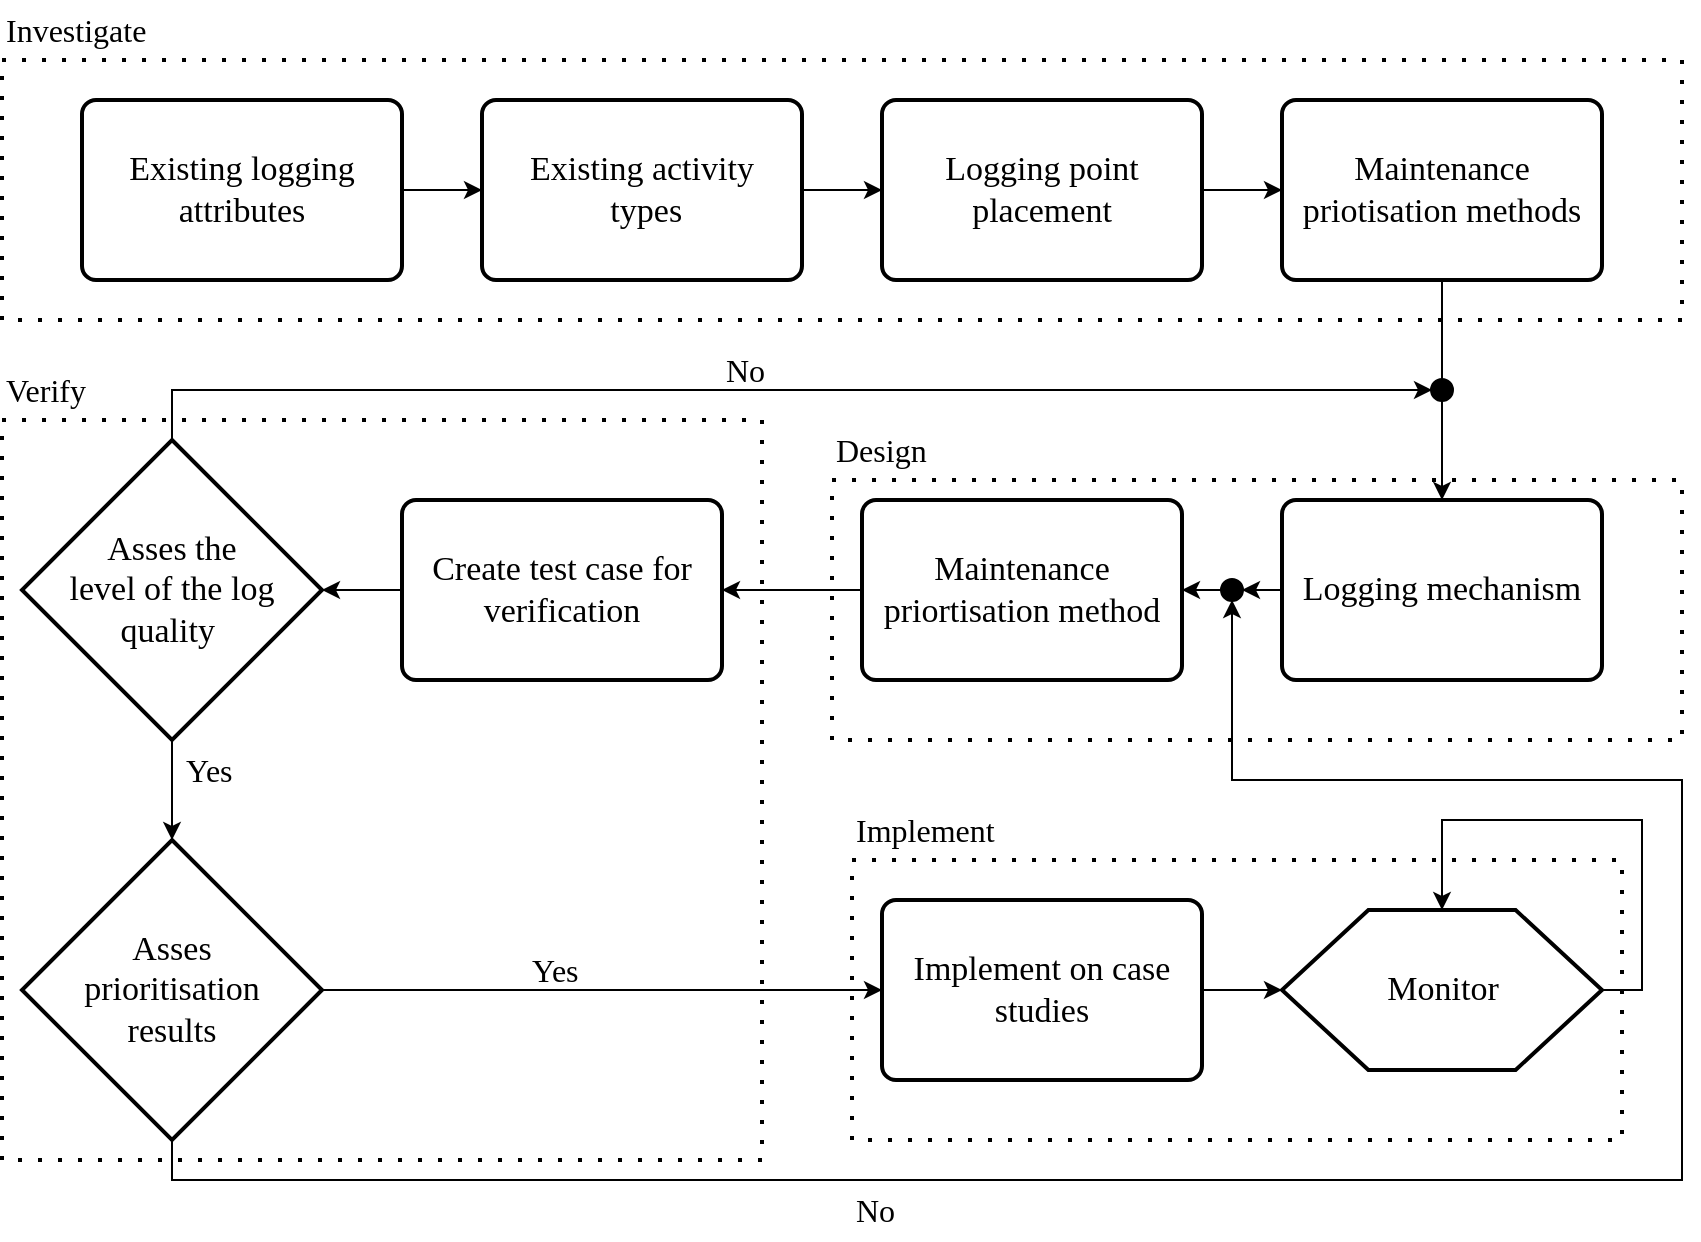 <mxfile version="20.3.0" type="device"><diagram id="U-0fV403eUzDE7zYnu7D" name="Page-1"><mxGraphModel dx="2272" dy="865" grid="1" gridSize="10" guides="1" tooltips="1" connect="1" arrows="1" fold="1" page="1" pageScale="1" pageWidth="850" pageHeight="1100" math="0" shadow="0"><root><mxCell id="0"/><mxCell id="1" parent="0"/><mxCell id="UfrXtShlHGIPYOLb9mQC-39" value="" style="rounded=0;whiteSpace=wrap;html=1;dashed=1;dashPattern=1 4;fillColor=none;strokeWidth=2;" parent="1" vertex="1"><mxGeometry x="425" y="450" width="385" height="140" as="geometry"/></mxCell><mxCell id="UfrXtShlHGIPYOLb9mQC-15" value="" style="rounded=0;whiteSpace=wrap;html=1;dashed=1;dashPattern=1 4;fillColor=none;strokeWidth=2;" parent="1" vertex="1"><mxGeometry y="230" width="380" height="370" as="geometry"/></mxCell><mxCell id="UfrXtShlHGIPYOLb9mQC-14" value="" style="rounded=0;whiteSpace=wrap;html=1;dashed=1;dashPattern=1 4;fillColor=none;strokeWidth=2;" parent="1" vertex="1"><mxGeometry y="50" width="840" height="130" as="geometry"/></mxCell><mxCell id="UfrXtShlHGIPYOLb9mQC-16" style="edgeStyle=orthogonalEdgeStyle;rounded=0;orthogonalLoop=1;jettySize=auto;html=1;exitX=1;exitY=0.5;exitDx=0;exitDy=0;entryX=0;entryY=0.5;entryDx=0;entryDy=0;fontFamily=Times New Roman;fontSize=17;" parent="1" source="UfrXtShlHGIPYOLb9mQC-1" target="UfrXtShlHGIPYOLb9mQC-2" edge="1"><mxGeometry relative="1" as="geometry"/></mxCell><mxCell id="UfrXtShlHGIPYOLb9mQC-1" value="Existing logging attributes" style="rounded=1;whiteSpace=wrap;html=1;absoluteArcSize=1;arcSize=14;strokeWidth=2;fontFamily=Times New Roman;fillColor=none;fontSize=17;" parent="1" vertex="1"><mxGeometry x="40" y="70" width="160" height="90" as="geometry"/></mxCell><mxCell id="UfrXtShlHGIPYOLb9mQC-17" style="edgeStyle=orthogonalEdgeStyle;rounded=0;orthogonalLoop=1;jettySize=auto;html=1;exitX=1;exitY=0.5;exitDx=0;exitDy=0;entryX=0;entryY=0.5;entryDx=0;entryDy=0;fontFamily=Times New Roman;fontSize=17;" parent="1" source="UfrXtShlHGIPYOLb9mQC-2" target="UfrXtShlHGIPYOLb9mQC-3" edge="1"><mxGeometry relative="1" as="geometry"/></mxCell><mxCell id="UfrXtShlHGIPYOLb9mQC-2" value="Existing activity&lt;br&gt;&amp;nbsp;types" style="rounded=1;whiteSpace=wrap;html=1;absoluteArcSize=1;arcSize=14;strokeWidth=2;fontFamily=Times New Roman;fillColor=none;fontSize=17;" parent="1" vertex="1"><mxGeometry x="240" y="70" width="160" height="90" as="geometry"/></mxCell><mxCell id="UfrXtShlHGIPYOLb9mQC-18" style="edgeStyle=orthogonalEdgeStyle;rounded=0;orthogonalLoop=1;jettySize=auto;html=1;exitX=1;exitY=0.5;exitDx=0;exitDy=0;fontFamily=Times New Roman;fontSize=17;" parent="1" source="UfrXtShlHGIPYOLb9mQC-3" target="UfrXtShlHGIPYOLb9mQC-4" edge="1"><mxGeometry relative="1" as="geometry"/></mxCell><mxCell id="UfrXtShlHGIPYOLb9mQC-3" value="Logging point placement" style="rounded=1;whiteSpace=wrap;html=1;absoluteArcSize=1;arcSize=14;strokeWidth=2;fontFamily=Times New Roman;fillColor=none;fontSize=17;" parent="1" vertex="1"><mxGeometry x="440" y="70" width="160" height="90" as="geometry"/></mxCell><mxCell id="UfrXtShlHGIPYOLb9mQC-35" style="edgeStyle=orthogonalEdgeStyle;rounded=0;orthogonalLoop=1;jettySize=auto;html=1;entryX=0.5;entryY=0;entryDx=0;entryDy=0;fontFamily=Times New Roman;fontSize=17;endArrow=none;endFill=0;" parent="1" source="UfrXtShlHGIPYOLb9mQC-4" target="UfrXtShlHGIPYOLb9mQC-34" edge="1"><mxGeometry relative="1" as="geometry"/></mxCell><mxCell id="UfrXtShlHGIPYOLb9mQC-4" value="Maintenance priotisation methods" style="rounded=1;whiteSpace=wrap;html=1;absoluteArcSize=1;arcSize=14;strokeWidth=2;fontFamily=Times New Roman;fillColor=none;fontSize=17;" parent="1" vertex="1"><mxGeometry x="640" y="70" width="160" height="90" as="geometry"/></mxCell><mxCell id="UfrXtShlHGIPYOLb9mQC-29" style="edgeStyle=orthogonalEdgeStyle;rounded=0;orthogonalLoop=1;jettySize=auto;html=1;exitX=0;exitY=0.5;exitDx=0;exitDy=0;entryX=1;entryY=0.5;entryDx=0;entryDy=0;fontFamily=Times New Roman;fontSize=17;endArrow=classic;endFill=1;" parent="1" source="UfrXtShlHGIPYOLb9mQC-5" target="UfrXtShlHGIPYOLb9mQC-27" edge="1"><mxGeometry relative="1" as="geometry"/></mxCell><mxCell id="UfrXtShlHGIPYOLb9mQC-5" value="Logging mechanism" style="rounded=1;whiteSpace=wrap;html=1;absoluteArcSize=1;arcSize=14;strokeWidth=2;fontFamily=Times New Roman;fillColor=none;fontSize=17;" parent="1" vertex="1"><mxGeometry x="640" y="270" width="160" height="90" as="geometry"/></mxCell><mxCell id="UfrXtShlHGIPYOLb9mQC-21" style="edgeStyle=orthogonalEdgeStyle;rounded=0;orthogonalLoop=1;jettySize=auto;html=1;exitX=0;exitY=0.5;exitDx=0;exitDy=0;fontFamily=Times New Roman;fontSize=17;" parent="1" source="UfrXtShlHGIPYOLb9mQC-6" target="UfrXtShlHGIPYOLb9mQC-7" edge="1"><mxGeometry relative="1" as="geometry"/></mxCell><mxCell id="UfrXtShlHGIPYOLb9mQC-6" value="Maintenance priortisation method" style="rounded=1;whiteSpace=wrap;html=1;absoluteArcSize=1;arcSize=14;strokeWidth=2;fontFamily=Times New Roman;fillColor=none;fontSize=17;" parent="1" vertex="1"><mxGeometry x="430" y="270" width="160" height="90" as="geometry"/></mxCell><mxCell id="UfrXtShlHGIPYOLb9mQC-23" style="edgeStyle=orthogonalEdgeStyle;rounded=0;orthogonalLoop=1;jettySize=auto;html=1;exitX=0;exitY=0.5;exitDx=0;exitDy=0;entryX=1;entryY=0.5;entryDx=0;entryDy=0;entryPerimeter=0;fontFamily=Times New Roman;fontSize=17;" parent="1" source="UfrXtShlHGIPYOLb9mQC-7" target="UfrXtShlHGIPYOLb9mQC-9" edge="1"><mxGeometry relative="1" as="geometry"/></mxCell><mxCell id="UfrXtShlHGIPYOLb9mQC-7" value="Create test case for verification" style="rounded=1;whiteSpace=wrap;html=1;absoluteArcSize=1;arcSize=14;strokeWidth=2;fontFamily=Times New Roman;fillColor=none;fontSize=17;" parent="1" vertex="1"><mxGeometry x="200" y="270" width="160" height="90" as="geometry"/></mxCell><mxCell id="UfrXtShlHGIPYOLb9mQC-24" style="edgeStyle=orthogonalEdgeStyle;rounded=0;orthogonalLoop=1;jettySize=auto;html=1;exitX=0.5;exitY=1;exitDx=0;exitDy=0;exitPerimeter=0;entryX=0.5;entryY=0;entryDx=0;entryDy=0;entryPerimeter=0;fontFamily=Times New Roman;fontSize=17;" parent="1" source="UfrXtShlHGIPYOLb9mQC-9" target="UfrXtShlHGIPYOLb9mQC-10" edge="1"><mxGeometry relative="1" as="geometry"/></mxCell><mxCell id="UfrXtShlHGIPYOLb9mQC-33" style="edgeStyle=orthogonalEdgeStyle;rounded=0;orthogonalLoop=1;jettySize=auto;html=1;exitX=0.5;exitY=0;exitDx=0;exitDy=0;exitPerimeter=0;fontFamily=Times New Roman;fontSize=17;endArrow=classic;endFill=1;entryX=0;entryY=0.5;entryDx=0;entryDy=0;" parent="1" source="UfrXtShlHGIPYOLb9mQC-9" target="UfrXtShlHGIPYOLb9mQC-34" edge="1"><mxGeometry relative="1" as="geometry"><mxPoint x="630" y="200" as="targetPoint"/></mxGeometry></mxCell><mxCell id="UfrXtShlHGIPYOLb9mQC-9" value="Asses the &lt;br&gt;level of the log quality&amp;nbsp;" style="strokeWidth=2;html=1;shape=mxgraph.flowchart.decision;whiteSpace=wrap;fontFamily=Times New Roman;fillColor=none;fontSize=17;" parent="1" vertex="1"><mxGeometry x="10" y="240" width="150" height="150" as="geometry"/></mxCell><mxCell id="UfrXtShlHGIPYOLb9mQC-25" style="edgeStyle=orthogonalEdgeStyle;rounded=0;orthogonalLoop=1;jettySize=auto;html=1;exitX=1;exitY=0.5;exitDx=0;exitDy=0;exitPerimeter=0;entryX=0;entryY=0.5;entryDx=0;entryDy=0;fontFamily=Times New Roman;fontSize=17;" parent="1" source="UfrXtShlHGIPYOLb9mQC-10" target="UfrXtShlHGIPYOLb9mQC-13" edge="1"><mxGeometry relative="1" as="geometry"/></mxCell><mxCell id="UfrXtShlHGIPYOLb9mQC-37" style="edgeStyle=orthogonalEdgeStyle;rounded=0;orthogonalLoop=1;jettySize=auto;html=1;exitX=0.5;exitY=1;exitDx=0;exitDy=0;exitPerimeter=0;entryX=0.5;entryY=1;entryDx=0;entryDy=0;fontFamily=Times New Roman;fontSize=17;endArrow=classic;endFill=1;" parent="1" source="UfrXtShlHGIPYOLb9mQC-10" target="UfrXtShlHGIPYOLb9mQC-27" edge="1"><mxGeometry relative="1" as="geometry"><Array as="points"><mxPoint x="85" y="610"/><mxPoint x="840" y="610"/><mxPoint x="840" y="410"/><mxPoint x="615" y="410"/></Array></mxGeometry></mxCell><mxCell id="UfrXtShlHGIPYOLb9mQC-10" value="Asses &lt;br&gt;prioritisation &lt;br&gt;results" style="strokeWidth=2;html=1;shape=mxgraph.flowchart.decision;whiteSpace=wrap;fontFamily=Times New Roman;fillColor=none;fontSize=17;" parent="1" vertex="1"><mxGeometry x="10" y="440" width="150" height="150" as="geometry"/></mxCell><mxCell id="UfrXtShlHGIPYOLb9mQC-11" value="Monitor" style="verticalLabelPosition=middle;verticalAlign=middle;html=1;shape=hexagon;perimeter=hexagonPerimeter2;arcSize=6;size=0.27;strokeWidth=2;fillColor=none;labelPosition=center;align=center;fontFamily=Times New Roman;fontSize=17;" parent="1" vertex="1"><mxGeometry x="640" y="475" width="160" height="80" as="geometry"/></mxCell><mxCell id="UfrXtShlHGIPYOLb9mQC-22" style="edgeStyle=orthogonalEdgeStyle;rounded=0;orthogonalLoop=1;jettySize=auto;html=1;exitX=1;exitY=0.5;exitDx=0;exitDy=0;entryX=0;entryY=0.5;entryDx=0;entryDy=0;fontFamily=Times New Roman;fontSize=17;" parent="1" source="UfrXtShlHGIPYOLb9mQC-13" target="UfrXtShlHGIPYOLb9mQC-11" edge="1"><mxGeometry relative="1" as="geometry"/></mxCell><mxCell id="UfrXtShlHGIPYOLb9mQC-13" value="Implement on case studies" style="rounded=1;whiteSpace=wrap;html=1;absoluteArcSize=1;arcSize=14;strokeWidth=2;fontFamily=Times New Roman;fillColor=none;fontSize=17;" parent="1" vertex="1"><mxGeometry x="440" y="470" width="160" height="90" as="geometry"/></mxCell><mxCell id="UfrXtShlHGIPYOLb9mQC-30" style="edgeStyle=orthogonalEdgeStyle;rounded=0;orthogonalLoop=1;jettySize=auto;html=1;exitX=0;exitY=0.5;exitDx=0;exitDy=0;entryX=1;entryY=0.5;entryDx=0;entryDy=0;fontFamily=Times New Roman;fontSize=17;" parent="1" source="UfrXtShlHGIPYOLb9mQC-27" target="UfrXtShlHGIPYOLb9mQC-6" edge="1"><mxGeometry relative="1" as="geometry"/></mxCell><mxCell id="UfrXtShlHGIPYOLb9mQC-27" value="" style="ellipse;whiteSpace=wrap;html=1;aspect=fixed;strokeWidth=2;fontFamily=Times New Roman;fontSize=17;fillColor=#000000;" parent="1" vertex="1"><mxGeometry x="610" y="310" width="10" height="10" as="geometry"/></mxCell><mxCell id="UfrXtShlHGIPYOLb9mQC-36" style="edgeStyle=orthogonalEdgeStyle;rounded=0;orthogonalLoop=1;jettySize=auto;html=1;exitX=0.5;exitY=1;exitDx=0;exitDy=0;entryX=0.5;entryY=0;entryDx=0;entryDy=0;fontFamily=Times New Roman;fontSize=17;endArrow=classic;endFill=1;" parent="1" source="UfrXtShlHGIPYOLb9mQC-34" target="UfrXtShlHGIPYOLb9mQC-5" edge="1"><mxGeometry relative="1" as="geometry"/></mxCell><mxCell id="UfrXtShlHGIPYOLb9mQC-34" value="" style="ellipse;whiteSpace=wrap;html=1;aspect=fixed;strokeWidth=2;fontFamily=Times New Roman;fontSize=17;fillColor=#000000;" parent="1" vertex="1"><mxGeometry x="715" y="210" width="10" height="10" as="geometry"/></mxCell><mxCell id="UfrXtShlHGIPYOLb9mQC-38" value="" style="rounded=0;whiteSpace=wrap;html=1;dashed=1;dashPattern=1 4;fillColor=none;strokeWidth=2;" parent="1" vertex="1"><mxGeometry x="415" y="260" width="425" height="130" as="geometry"/></mxCell><mxCell id="UfrXtShlHGIPYOLb9mQC-40" style="edgeStyle=orthogonalEdgeStyle;rounded=0;orthogonalLoop=1;jettySize=auto;html=1;exitX=1;exitY=0.5;exitDx=0;exitDy=0;entryX=0.5;entryY=0;entryDx=0;entryDy=0;fontFamily=Times New Roman;fontSize=17;endArrow=classic;endFill=1;" parent="1" source="UfrXtShlHGIPYOLb9mQC-11" target="UfrXtShlHGIPYOLb9mQC-11" edge="1"><mxGeometry relative="1" as="geometry"><Array as="points"><mxPoint x="820" y="515"/><mxPoint x="820" y="430"/><mxPoint x="720" y="430"/></Array></mxGeometry></mxCell><mxCell id="UfrXtShlHGIPYOLb9mQC-41" value="Implement" style="text;html=1;strokeColor=none;fillColor=none;align=left;verticalAlign=middle;whiteSpace=wrap;rounded=0;dashed=1;dashPattern=1 4;strokeWidth=3;fontSize=16;fontFamily=Times New Roman;" parent="1" vertex="1"><mxGeometry x="425" y="420" width="180" height="30" as="geometry"/></mxCell><mxCell id="UfrXtShlHGIPYOLb9mQC-42" value="Design" style="text;html=1;strokeColor=none;fillColor=none;align=left;verticalAlign=middle;whiteSpace=wrap;rounded=0;dashed=1;dashPattern=1 4;strokeWidth=3;fontSize=16;fontFamily=Times New Roman;" parent="1" vertex="1"><mxGeometry x="415" y="230" width="180" height="30" as="geometry"/></mxCell><mxCell id="UfrXtShlHGIPYOLb9mQC-43" value="Verify" style="text;html=1;strokeColor=none;fillColor=none;align=left;verticalAlign=middle;whiteSpace=wrap;rounded=0;dashed=1;dashPattern=1 4;strokeWidth=3;fontSize=16;fontFamily=Times New Roman;" parent="1" vertex="1"><mxGeometry y="200" width="180" height="30" as="geometry"/></mxCell><mxCell id="UfrXtShlHGIPYOLb9mQC-44" value="Investigate" style="text;html=1;strokeColor=none;fillColor=none;align=left;verticalAlign=middle;whiteSpace=wrap;rounded=0;dashed=1;dashPattern=1 4;strokeWidth=3;fontSize=16;fontFamily=Times New Roman;" parent="1" vertex="1"><mxGeometry y="20" width="180" height="30" as="geometry"/></mxCell><mxCell id="stfFPIC2574BeWC7ZtHq-1" value="No" style="text;html=1;strokeColor=none;fillColor=none;align=left;verticalAlign=middle;whiteSpace=wrap;rounded=0;dashed=1;dashPattern=1 4;strokeWidth=3;fontSize=16;fontFamily=Times New Roman;" vertex="1" parent="1"><mxGeometry x="425" y="610" width="35" height="30" as="geometry"/></mxCell><mxCell id="stfFPIC2574BeWC7ZtHq-2" value="Yes" style="text;html=1;strokeColor=none;fillColor=none;align=left;verticalAlign=middle;whiteSpace=wrap;rounded=0;dashed=1;dashPattern=1 4;strokeWidth=3;fontSize=16;fontFamily=Times New Roman;" vertex="1" parent="1"><mxGeometry x="262.5" y="490" width="35" height="30" as="geometry"/></mxCell><mxCell id="stfFPIC2574BeWC7ZtHq-3" value="No" style="text;html=1;strokeColor=none;fillColor=none;align=left;verticalAlign=middle;whiteSpace=wrap;rounded=0;dashed=1;dashPattern=1 4;strokeWidth=3;fontSize=16;fontFamily=Times New Roman;" vertex="1" parent="1"><mxGeometry x="360" y="190" width="35" height="30" as="geometry"/></mxCell><mxCell id="stfFPIC2574BeWC7ZtHq-4" value="Yes" style="text;html=1;strokeColor=none;fillColor=none;align=left;verticalAlign=middle;whiteSpace=wrap;rounded=0;dashed=1;dashPattern=1 4;strokeWidth=3;fontSize=16;fontFamily=Times New Roman;" vertex="1" parent="1"><mxGeometry x="90" y="390" width="35" height="30" as="geometry"/></mxCell></root></mxGraphModel></diagram></mxfile>